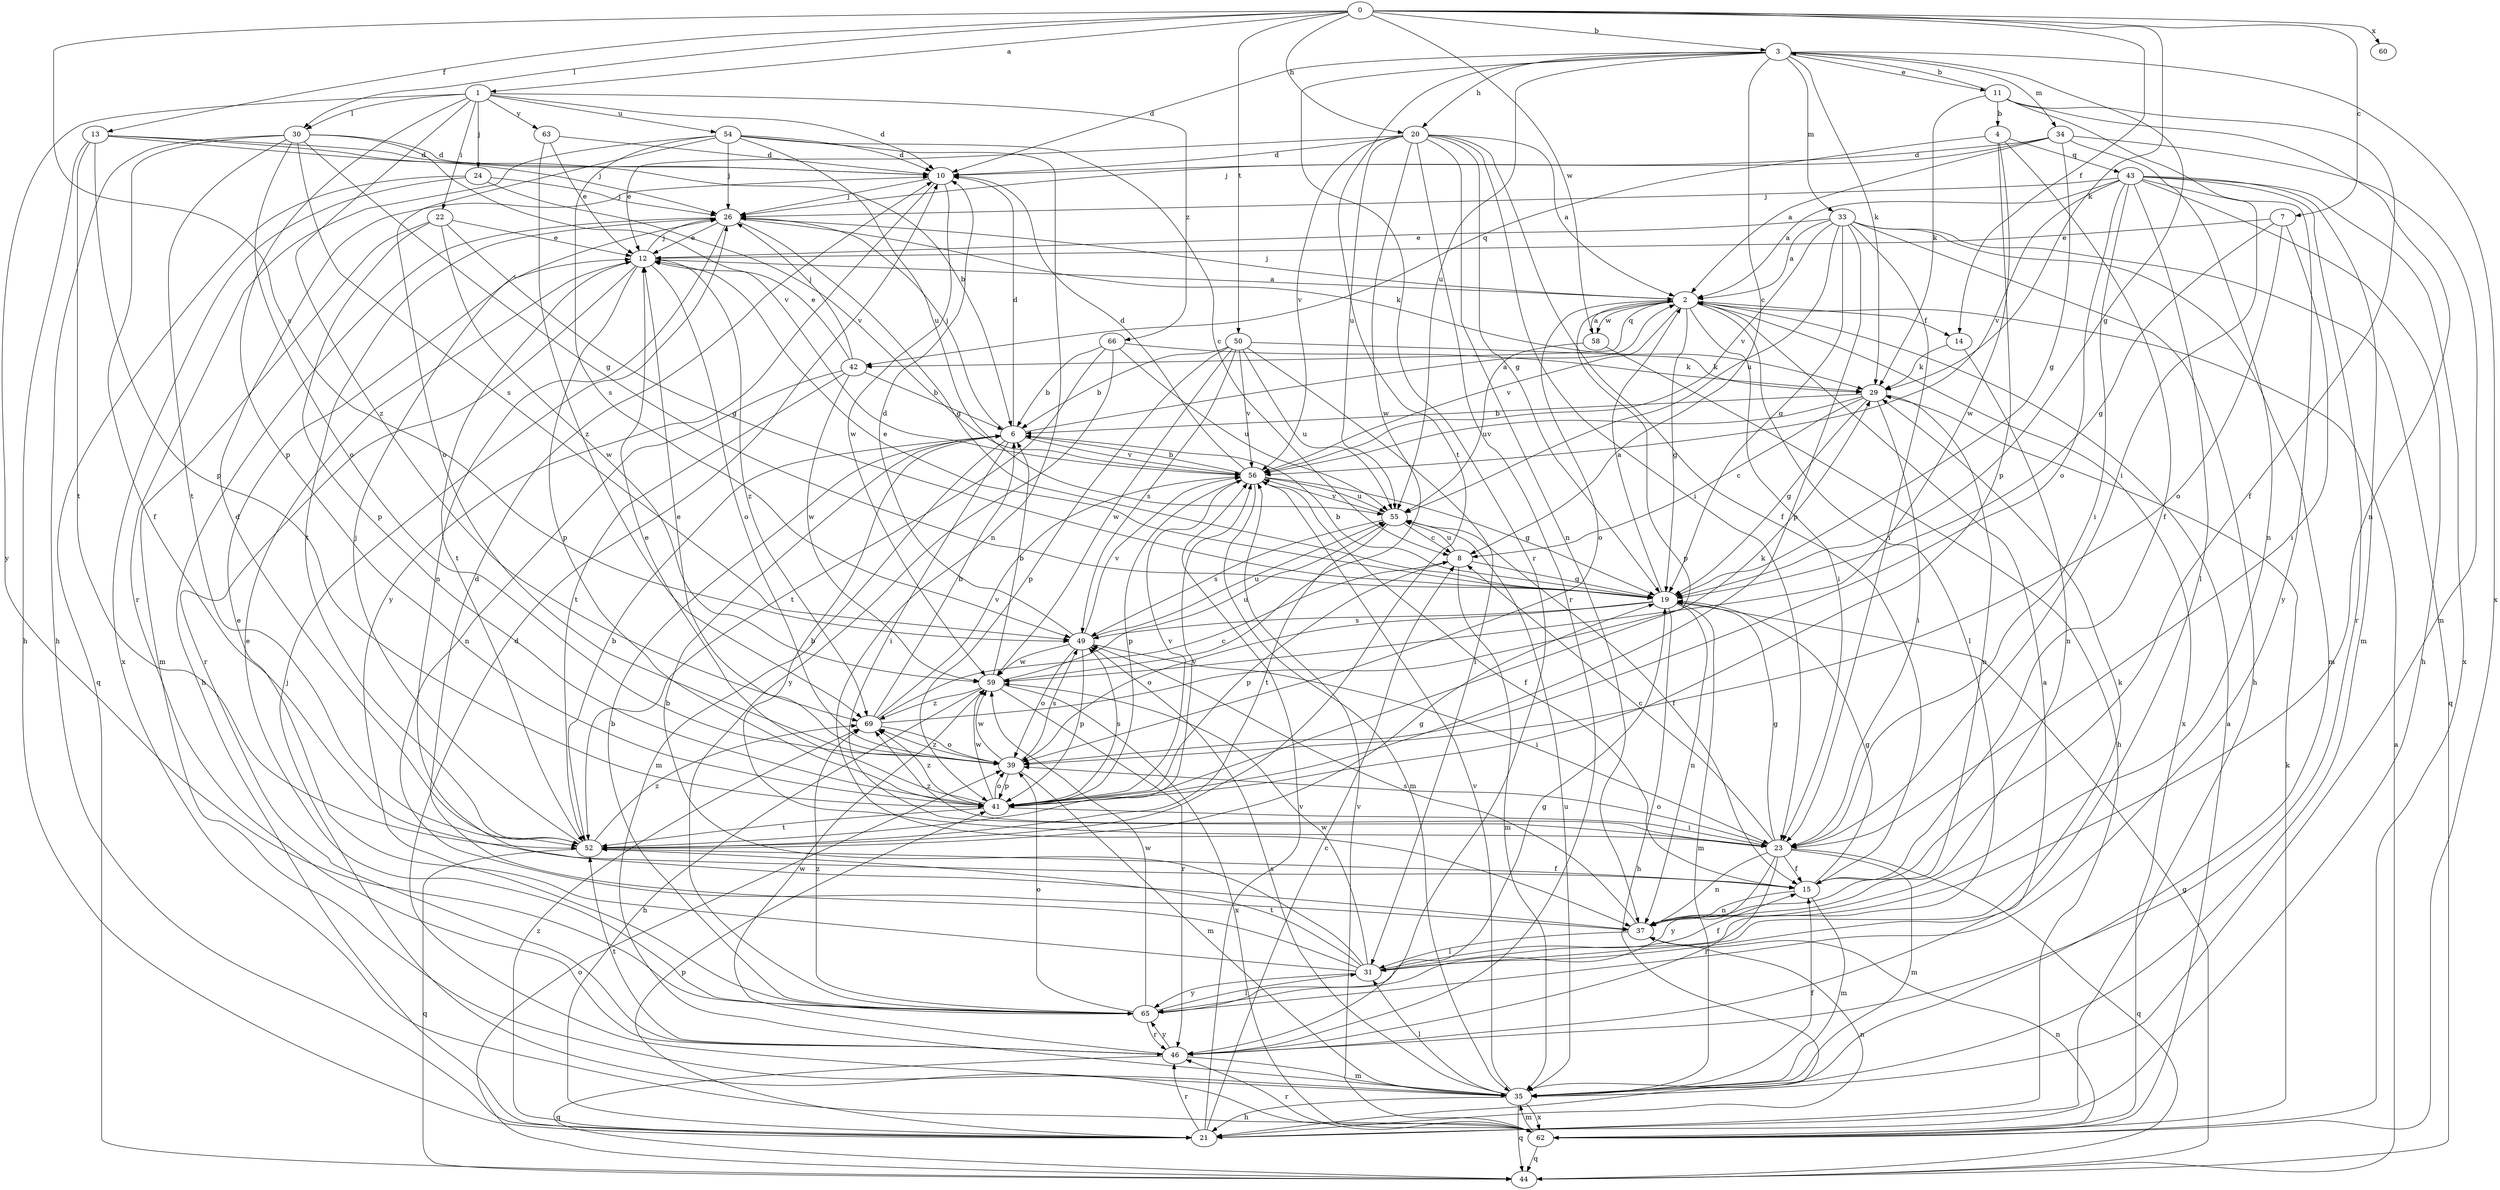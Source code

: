 strict digraph  {
0;
1;
2;
3;
4;
6;
7;
8;
10;
11;
12;
13;
14;
15;
19;
20;
21;
22;
23;
24;
26;
29;
30;
31;
33;
34;
35;
37;
39;
41;
42;
43;
44;
46;
49;
50;
52;
54;
55;
56;
58;
59;
60;
62;
63;
65;
66;
69;
0 -> 1  [label=a];
0 -> 3  [label=b];
0 -> 7  [label=c];
0 -> 13  [label=f];
0 -> 14  [label=f];
0 -> 20  [label=h];
0 -> 29  [label=k];
0 -> 30  [label=l];
0 -> 49  [label=s];
0 -> 50  [label=t];
0 -> 58  [label=w];
0 -> 60  [label=x];
1 -> 10  [label=d];
1 -> 22  [label=i];
1 -> 24  [label=j];
1 -> 30  [label=l];
1 -> 41  [label=p];
1 -> 54  [label=u];
1 -> 63  [label=y];
1 -> 65  [label=y];
1 -> 66  [label=z];
1 -> 69  [label=z];
2 -> 14  [label=f];
2 -> 19  [label=g];
2 -> 23  [label=i];
2 -> 26  [label=j];
2 -> 31  [label=l];
2 -> 39  [label=o];
2 -> 41  [label=p];
2 -> 42  [label=q];
2 -> 56  [label=v];
2 -> 58  [label=w];
2 -> 62  [label=x];
3 -> 8  [label=c];
3 -> 10  [label=d];
3 -> 11  [label=e];
3 -> 19  [label=g];
3 -> 20  [label=h];
3 -> 29  [label=k];
3 -> 33  [label=m];
3 -> 34  [label=m];
3 -> 46  [label=r];
3 -> 52  [label=t];
3 -> 55  [label=u];
3 -> 62  [label=x];
4 -> 15  [label=f];
4 -> 41  [label=p];
4 -> 42  [label=q];
4 -> 43  [label=q];
4 -> 59  [label=w];
6 -> 2  [label=a];
6 -> 10  [label=d];
6 -> 23  [label=i];
6 -> 26  [label=j];
6 -> 35  [label=m];
6 -> 56  [label=v];
7 -> 12  [label=e];
7 -> 19  [label=g];
7 -> 23  [label=i];
7 -> 39  [label=o];
8 -> 19  [label=g];
8 -> 35  [label=m];
8 -> 41  [label=p];
8 -> 55  [label=u];
10 -> 26  [label=j];
10 -> 59  [label=w];
10 -> 65  [label=y];
11 -> 3  [label=b];
11 -> 4  [label=b];
11 -> 15  [label=f];
11 -> 23  [label=i];
11 -> 29  [label=k];
11 -> 37  [label=n];
12 -> 2  [label=a];
12 -> 26  [label=j];
12 -> 39  [label=o];
12 -> 41  [label=p];
12 -> 46  [label=r];
12 -> 52  [label=t];
12 -> 69  [label=z];
13 -> 6  [label=b];
13 -> 10  [label=d];
13 -> 21  [label=h];
13 -> 26  [label=j];
13 -> 41  [label=p];
13 -> 52  [label=t];
14 -> 29  [label=k];
14 -> 37  [label=n];
15 -> 19  [label=g];
15 -> 35  [label=m];
15 -> 37  [label=n];
19 -> 2  [label=a];
19 -> 6  [label=b];
19 -> 12  [label=e];
19 -> 21  [label=h];
19 -> 35  [label=m];
19 -> 37  [label=n];
19 -> 39  [label=o];
19 -> 49  [label=s];
20 -> 2  [label=a];
20 -> 10  [label=d];
20 -> 12  [label=e];
20 -> 15  [label=f];
20 -> 19  [label=g];
20 -> 23  [label=i];
20 -> 37  [label=n];
20 -> 46  [label=r];
20 -> 55  [label=u];
20 -> 56  [label=v];
20 -> 59  [label=w];
21 -> 8  [label=c];
21 -> 37  [label=n];
21 -> 41  [label=p];
21 -> 46  [label=r];
21 -> 56  [label=v];
21 -> 69  [label=z];
22 -> 12  [label=e];
22 -> 19  [label=g];
22 -> 35  [label=m];
22 -> 41  [label=p];
22 -> 59  [label=w];
23 -> 6  [label=b];
23 -> 8  [label=c];
23 -> 15  [label=f];
23 -> 19  [label=g];
23 -> 35  [label=m];
23 -> 37  [label=n];
23 -> 39  [label=o];
23 -> 44  [label=q];
23 -> 46  [label=r];
23 -> 65  [label=y];
23 -> 69  [label=z];
24 -> 26  [label=j];
24 -> 44  [label=q];
24 -> 56  [label=v];
24 -> 62  [label=x];
26 -> 12  [label=e];
26 -> 19  [label=g];
26 -> 21  [label=h];
26 -> 29  [label=k];
26 -> 37  [label=n];
26 -> 52  [label=t];
29 -> 6  [label=b];
29 -> 8  [label=c];
29 -> 19  [label=g];
29 -> 23  [label=i];
29 -> 37  [label=n];
29 -> 56  [label=v];
30 -> 10  [label=d];
30 -> 15  [label=f];
30 -> 19  [label=g];
30 -> 21  [label=h];
30 -> 39  [label=o];
30 -> 49  [label=s];
30 -> 52  [label=t];
30 -> 56  [label=v];
31 -> 6  [label=b];
31 -> 10  [label=d];
31 -> 12  [label=e];
31 -> 15  [label=f];
31 -> 29  [label=k];
31 -> 52  [label=t];
31 -> 59  [label=w];
31 -> 65  [label=y];
33 -> 2  [label=a];
33 -> 12  [label=e];
33 -> 19  [label=g];
33 -> 21  [label=h];
33 -> 23  [label=i];
33 -> 35  [label=m];
33 -> 41  [label=p];
33 -> 44  [label=q];
33 -> 55  [label=u];
33 -> 56  [label=v];
34 -> 2  [label=a];
34 -> 10  [label=d];
34 -> 19  [label=g];
34 -> 26  [label=j];
34 -> 35  [label=m];
34 -> 37  [label=n];
35 -> 10  [label=d];
35 -> 15  [label=f];
35 -> 21  [label=h];
35 -> 31  [label=l];
35 -> 44  [label=q];
35 -> 49  [label=s];
35 -> 55  [label=u];
35 -> 56  [label=v];
35 -> 62  [label=x];
37 -> 31  [label=l];
37 -> 49  [label=s];
39 -> 12  [label=e];
39 -> 35  [label=m];
39 -> 41  [label=p];
39 -> 49  [label=s];
39 -> 59  [label=w];
39 -> 69  [label=z];
41 -> 12  [label=e];
41 -> 23  [label=i];
41 -> 39  [label=o];
41 -> 49  [label=s];
41 -> 52  [label=t];
41 -> 56  [label=v];
41 -> 59  [label=w];
41 -> 69  [label=z];
42 -> 6  [label=b];
42 -> 12  [label=e];
42 -> 26  [label=j];
42 -> 37  [label=n];
42 -> 52  [label=t];
42 -> 59  [label=w];
43 -> 2  [label=a];
43 -> 21  [label=h];
43 -> 23  [label=i];
43 -> 26  [label=j];
43 -> 31  [label=l];
43 -> 35  [label=m];
43 -> 39  [label=o];
43 -> 46  [label=r];
43 -> 56  [label=v];
43 -> 62  [label=x];
43 -> 65  [label=y];
44 -> 2  [label=a];
44 -> 19  [label=g];
44 -> 39  [label=o];
46 -> 2  [label=a];
46 -> 35  [label=m];
46 -> 44  [label=q];
46 -> 52  [label=t];
46 -> 59  [label=w];
46 -> 65  [label=y];
49 -> 10  [label=d];
49 -> 23  [label=i];
49 -> 39  [label=o];
49 -> 41  [label=p];
49 -> 55  [label=u];
49 -> 56  [label=v];
49 -> 59  [label=w];
50 -> 6  [label=b];
50 -> 29  [label=k];
50 -> 31  [label=l];
50 -> 41  [label=p];
50 -> 49  [label=s];
50 -> 55  [label=u];
50 -> 56  [label=v];
50 -> 59  [label=w];
52 -> 6  [label=b];
52 -> 10  [label=d];
52 -> 15  [label=f];
52 -> 19  [label=g];
52 -> 26  [label=j];
52 -> 44  [label=q];
52 -> 56  [label=v];
52 -> 69  [label=z];
54 -> 8  [label=c];
54 -> 10  [label=d];
54 -> 26  [label=j];
54 -> 37  [label=n];
54 -> 39  [label=o];
54 -> 46  [label=r];
54 -> 49  [label=s];
54 -> 55  [label=u];
55 -> 8  [label=c];
55 -> 15  [label=f];
55 -> 49  [label=s];
55 -> 52  [label=t];
55 -> 56  [label=v];
56 -> 6  [label=b];
56 -> 10  [label=d];
56 -> 15  [label=f];
56 -> 19  [label=g];
56 -> 35  [label=m];
56 -> 41  [label=p];
56 -> 55  [label=u];
58 -> 2  [label=a];
58 -> 21  [label=h];
58 -> 55  [label=u];
59 -> 6  [label=b];
59 -> 21  [label=h];
59 -> 46  [label=r];
59 -> 55  [label=u];
59 -> 62  [label=x];
59 -> 69  [label=z];
62 -> 2  [label=a];
62 -> 26  [label=j];
62 -> 29  [label=k];
62 -> 35  [label=m];
62 -> 37  [label=n];
62 -> 44  [label=q];
62 -> 46  [label=r];
62 -> 56  [label=v];
63 -> 10  [label=d];
63 -> 12  [label=e];
63 -> 69  [label=z];
65 -> 6  [label=b];
65 -> 12  [label=e];
65 -> 19  [label=g];
65 -> 31  [label=l];
65 -> 39  [label=o];
65 -> 46  [label=r];
65 -> 59  [label=w];
65 -> 69  [label=z];
66 -> 6  [label=b];
66 -> 29  [label=k];
66 -> 52  [label=t];
66 -> 55  [label=u];
66 -> 65  [label=y];
69 -> 6  [label=b];
69 -> 8  [label=c];
69 -> 29  [label=k];
69 -> 39  [label=o];
69 -> 56  [label=v];
}
